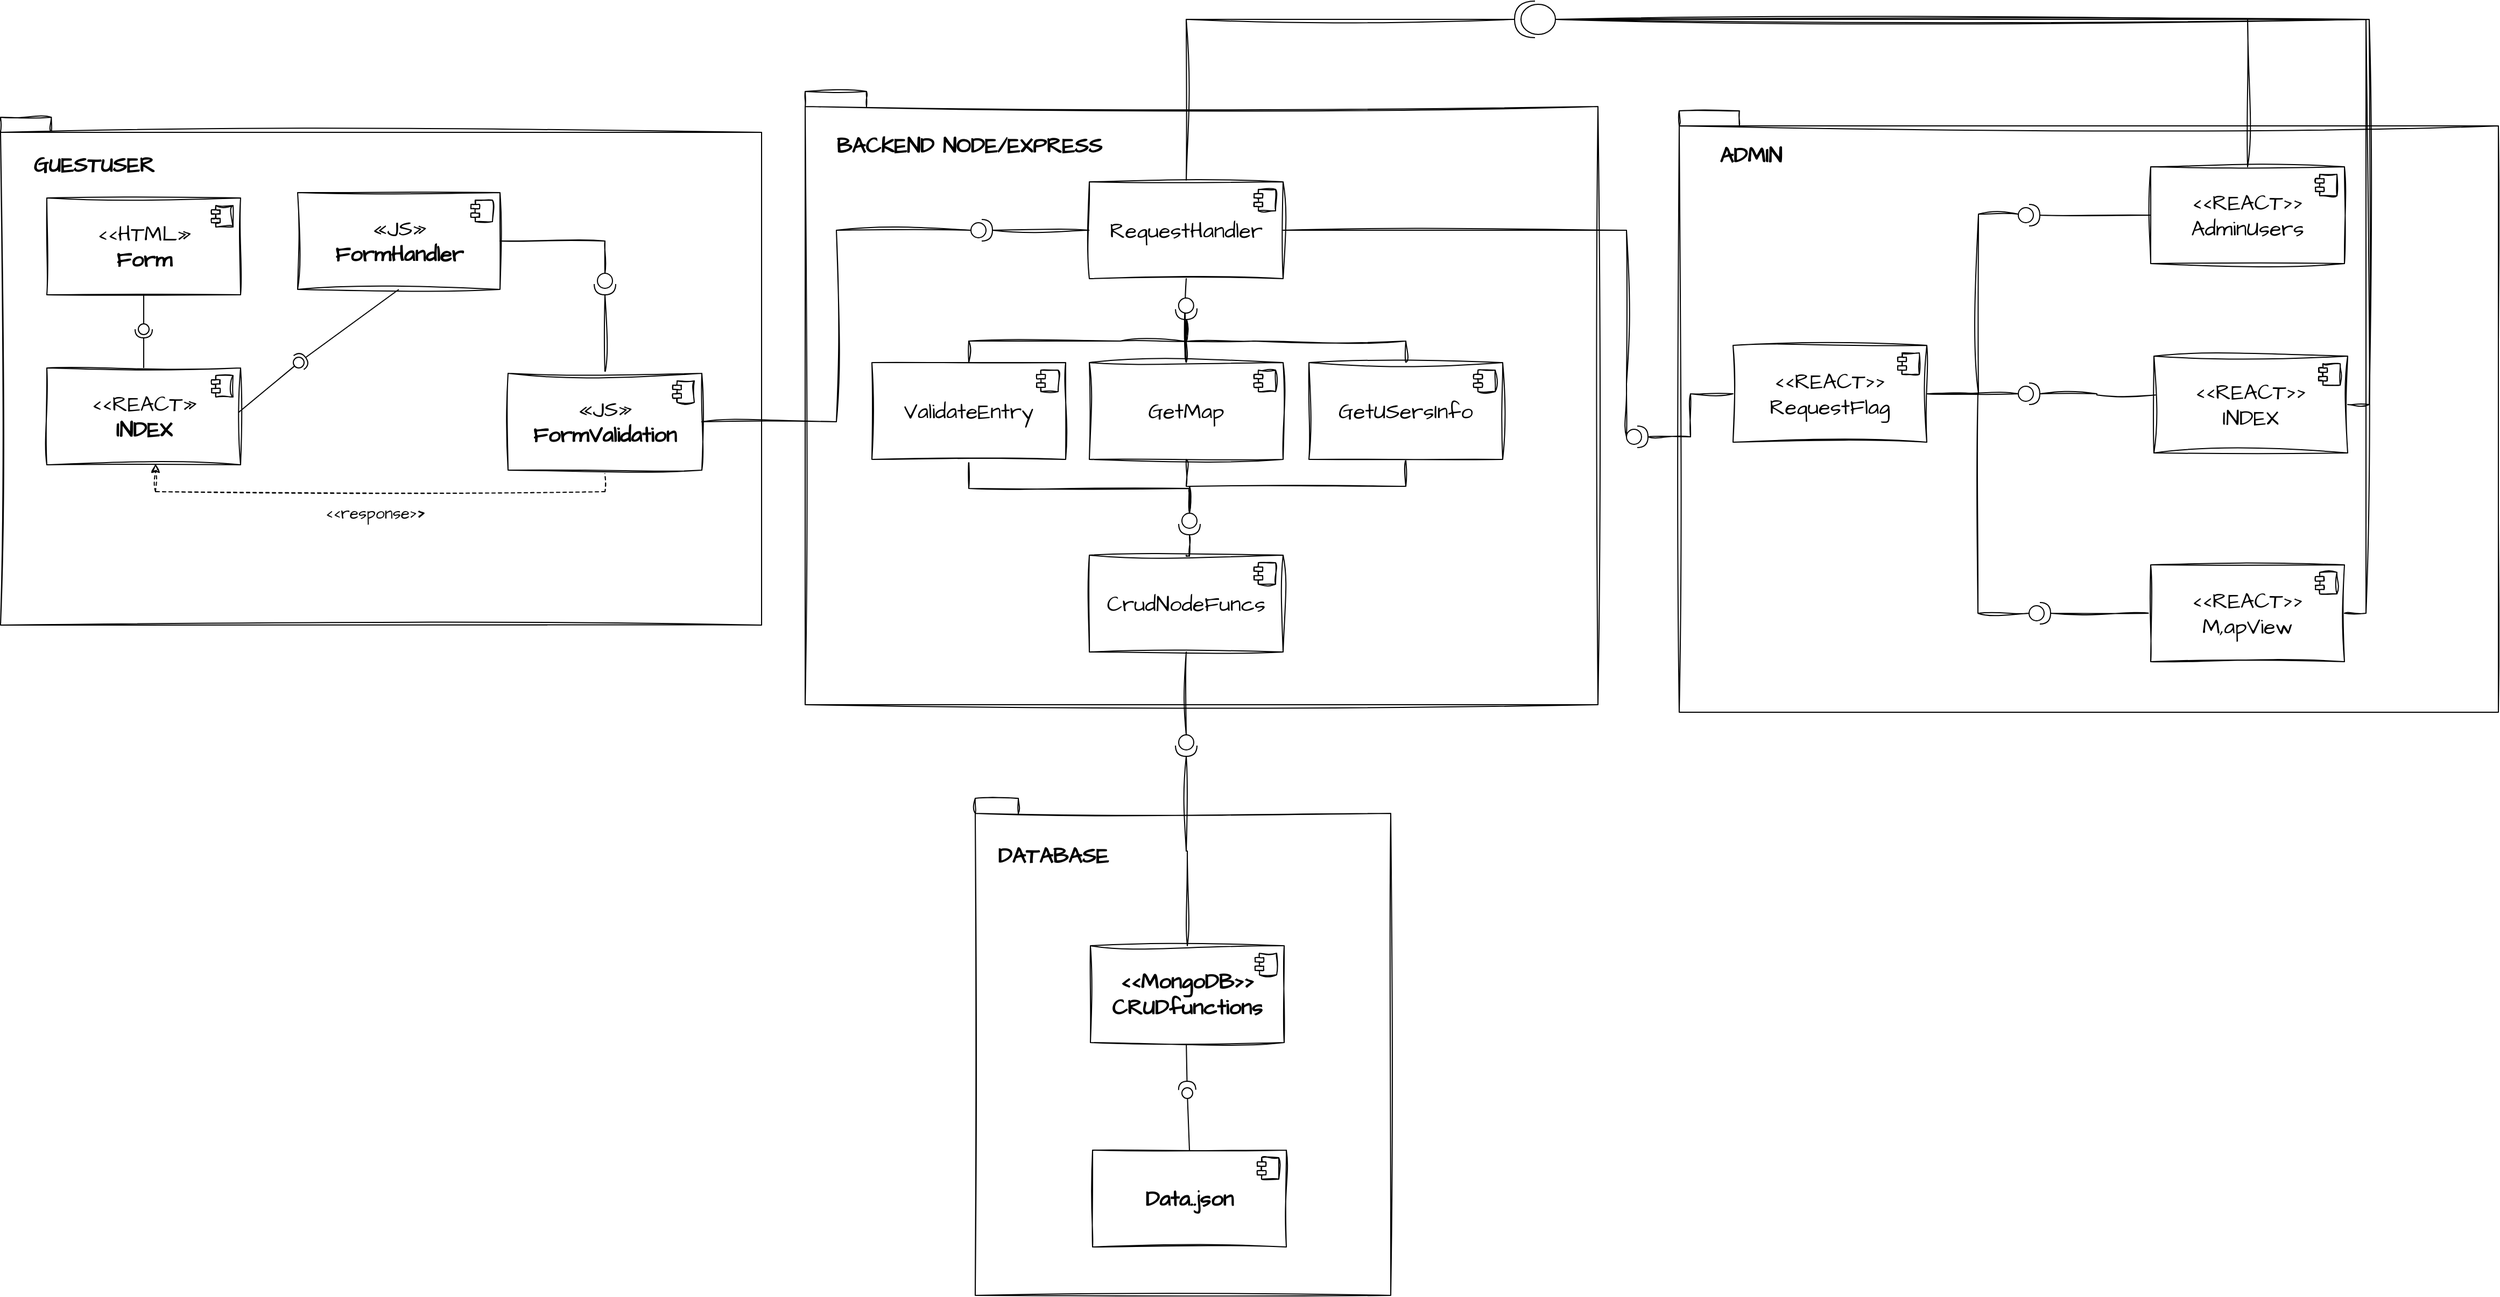 <mxfile version="21.6.8" type="device">
  <diagram name="Página-1" id="hoifU6ViEmK2viiTp7wW">
    <mxGraphModel dx="3825" dy="2353" grid="0" gridSize="10" guides="1" tooltips="1" connect="1" arrows="1" fold="1" page="0" pageScale="1" pageWidth="827" pageHeight="1169" math="0" shadow="0">
      <root>
        <mxCell id="0" />
        <mxCell id="1" parent="0" />
        <mxCell id="fe0Ao0N-xTPagoCX6l-J-7" value="|" style="shape=folder;fontStyle=1;spacingTop=10;tabWidth=40;tabHeight=14;tabPosition=left;sketch=1;hachureGap=4;jiggle=2;curveFitting=1;fontFamily=Architects Daughter;fontSource=https%3A%2F%2Ffonts.googleapis.com%2Fcss%3Ffamily%3DArchitects%2BDaughter;fontSize=20;align=left;fontColor=none;labelPosition=center;verticalLabelPosition=top;verticalAlign=middle;textDirection=ltr;horizontal=1;noLabel=1;" vertex="1" parent="1">
          <mxGeometry x="-178" y="-468" width="736.5" height="570" as="geometry" />
        </mxCell>
        <mxCell id="fe0Ao0N-xTPagoCX6l-J-80" style="edgeStyle=orthogonalEdgeStyle;shape=connector;rounded=0;sketch=1;hachureGap=4;jiggle=2;curveFitting=1;orthogonalLoop=1;jettySize=auto;html=1;entryX=1;entryY=0.5;entryDx=0;entryDy=0;entryPerimeter=0;labelBackgroundColor=default;strokeColor=default;fontFamily=Architects Daughter;fontSource=https%3A%2F%2Ffonts.googleapis.com%2Fcss%3Ffamily%3DArchitects%2BDaughter;fontSize=16;fontColor=default;endArrow=none;endFill=0;" edge="1" parent="1" source="fe0Ao0N-xTPagoCX6l-J-4" target="fe0Ao0N-xTPagoCX6l-J-77">
          <mxGeometry relative="1" as="geometry" />
        </mxCell>
        <mxCell id="fe0Ao0N-xTPagoCX6l-J-132" value="" style="edgeStyle=orthogonalEdgeStyle;shape=connector;rounded=0;sketch=1;hachureGap=4;jiggle=2;curveFitting=1;orthogonalLoop=1;jettySize=auto;html=1;labelBackgroundColor=default;strokeColor=default;fontFamily=Architects Daughter;fontSource=https%3A%2F%2Ffonts.googleapis.com%2Fcss%3Ffamily%3DArchitects%2BDaughter;fontSize=16;fontColor=default;endArrow=none;endFill=0;" edge="1" parent="1" source="fe0Ao0N-xTPagoCX6l-J-4" target="fe0Ao0N-xTPagoCX6l-J-123">
          <mxGeometry relative="1" as="geometry" />
        </mxCell>
        <mxCell id="fe0Ao0N-xTPagoCX6l-J-143" style="edgeStyle=orthogonalEdgeStyle;shape=connector;rounded=0;sketch=1;hachureGap=4;jiggle=2;curveFitting=1;orthogonalLoop=1;jettySize=auto;html=1;entryX=1;entryY=0.5;entryDx=0;entryDy=0;entryPerimeter=0;labelBackgroundColor=default;strokeColor=default;fontFamily=Architects Daughter;fontSource=https%3A%2F%2Ffonts.googleapis.com%2Fcss%3Ffamily%3DArchitects%2BDaughter;fontSize=16;fontColor=default;endArrow=none;endFill=0;exitX=0.5;exitY=0;exitDx=0;exitDy=0;" edge="1" parent="1" source="fe0Ao0N-xTPagoCX6l-J-4" target="fe0Ao0N-xTPagoCX6l-J-140">
          <mxGeometry relative="1" as="geometry" />
        </mxCell>
        <mxCell id="fe0Ao0N-xTPagoCX6l-J-4" value="RequestHandler" style="html=1;dropTarget=0;whiteSpace=wrap;sketch=1;hachureGap=4;jiggle=2;curveFitting=1;fontFamily=Architects Daughter;fontSource=https%3A%2F%2Ffonts.googleapis.com%2Fcss%3Ffamily%3DArchitects%2BDaughter;fontSize=20;" vertex="1" parent="1">
          <mxGeometry x="86" y="-384" width="180" height="90" as="geometry" />
        </mxCell>
        <mxCell id="fe0Ao0N-xTPagoCX6l-J-5" value="" style="shape=module;jettyWidth=8;jettyHeight=4;sketch=1;hachureGap=4;jiggle=2;curveFitting=1;fontFamily=Architects Daughter;fontSource=https%3A%2F%2Ffonts.googleapis.com%2Fcss%3Ffamily%3DArchitects%2BDaughter;fontSize=20;" vertex="1" parent="fe0Ao0N-xTPagoCX6l-J-4">
          <mxGeometry x="1" width="20" height="20" relative="1" as="geometry">
            <mxPoint x="-27" y="7" as="offset" />
          </mxGeometry>
        </mxCell>
        <mxCell id="fe0Ao0N-xTPagoCX6l-J-8" value="BACKEND NODE/EXPRESS" style="text;align=center;fontStyle=1;verticalAlign=middle;spacingLeft=3;spacingRight=3;strokeColor=none;rotatable=0;points=[[0,0.5],[1,0.5]];portConstraint=eastwest;html=1;fontSize=20;fontFamily=Architects Daughter;" vertex="1" parent="1">
          <mxGeometry x="-66" y="-431" width="80" height="26" as="geometry" />
        </mxCell>
        <mxCell id="fe0Ao0N-xTPagoCX6l-J-9" value="" style="shape=folder;fontStyle=1;spacingTop=10;tabWidth=40;tabHeight=14;tabPosition=left;sketch=1;hachureGap=4;jiggle=2;curveFitting=1;fontFamily=Architects Daughter;fontSource=https%3A%2F%2Ffonts.googleapis.com%2Fcss%3Ffamily%3DArchitects%2BDaughter;fontSize=20;align=left;fontColor=default;labelPosition=center;verticalLabelPosition=top;verticalAlign=middle;textDirection=ltr;horizontal=1;movable=1;resizable=1;rotatable=1;deletable=1;editable=1;locked=0;connectable=1;" vertex="1" parent="1">
          <mxGeometry x="-20" y="189" width="386" height="462" as="geometry" />
        </mxCell>
        <mxCell id="fe0Ao0N-xTPagoCX6l-J-10" value="DATABASE" style="text;align=center;fontStyle=1;verticalAlign=middle;spacingLeft=3;spacingRight=3;strokeColor=none;rotatable=0;points=[[0,0.5],[1,0.5]];portConstraint=eastwest;html=1;fontSize=20;fontFamily=Architects Daughter;" vertex="1" parent="1">
          <mxGeometry x="12" y="229" width="80" height="26" as="geometry" />
        </mxCell>
        <mxCell id="fe0Ao0N-xTPagoCX6l-J-11" value="&lt;b&gt;Data..json&lt;br&gt;&lt;/b&gt;" style="html=1;dropTarget=0;whiteSpace=wrap;sketch=1;hachureGap=4;jiggle=2;curveFitting=1;fontFamily=Architects Daughter;fontSource=https%3A%2F%2Ffonts.googleapis.com%2Fcss%3Ffamily%3DArchitects%2BDaughter;fontSize=20;" vertex="1" parent="1">
          <mxGeometry x="89" y="516" width="180" height="90" as="geometry" />
        </mxCell>
        <mxCell id="fe0Ao0N-xTPagoCX6l-J-12" value="" style="shape=module;jettyWidth=8;jettyHeight=4;sketch=1;hachureGap=4;jiggle=2;curveFitting=1;fontFamily=Architects Daughter;fontSource=https%3A%2F%2Ffonts.googleapis.com%2Fcss%3Ffamily%3DArchitects%2BDaughter;fontSize=20;" vertex="1" parent="fe0Ao0N-xTPagoCX6l-J-11">
          <mxGeometry x="1" width="20" height="20" relative="1" as="geometry">
            <mxPoint x="-27" y="7" as="offset" />
          </mxGeometry>
        </mxCell>
        <mxCell id="fe0Ao0N-xTPagoCX6l-J-76" style="edgeStyle=orthogonalEdgeStyle;rounded=0;sketch=1;hachureGap=4;jiggle=2;curveFitting=1;orthogonalLoop=1;jettySize=auto;html=1;entryX=1;entryY=0.5;entryDx=0;entryDy=0;entryPerimeter=0;fontFamily=Architects Daughter;fontSource=https%3A%2F%2Ffonts.googleapis.com%2Fcss%3Ffamily%3DArchitects%2BDaughter;fontSize=16;endArrow=none;endFill=0;" edge="1" parent="1" source="fe0Ao0N-xTPagoCX6l-J-16" target="fe0Ao0N-xTPagoCX6l-J-74">
          <mxGeometry relative="1" as="geometry" />
        </mxCell>
        <mxCell id="fe0Ao0N-xTPagoCX6l-J-16" value="&lt;b&gt;&amp;lt;&amp;lt;MongoDB&amp;gt;&amp;gt;&lt;br&gt;CRUDfunctions&lt;br&gt;&lt;/b&gt;" style="html=1;dropTarget=0;whiteSpace=wrap;sketch=1;hachureGap=4;jiggle=2;curveFitting=1;fontFamily=Architects Daughter;fontSource=https%3A%2F%2Ffonts.googleapis.com%2Fcss%3Ffamily%3DArchitects%2BDaughter;fontSize=20;" vertex="1" parent="1">
          <mxGeometry x="87" y="326" width="180" height="90" as="geometry" />
        </mxCell>
        <mxCell id="fe0Ao0N-xTPagoCX6l-J-17" value="" style="shape=module;jettyWidth=8;jettyHeight=4;sketch=1;hachureGap=4;jiggle=2;curveFitting=1;fontFamily=Architects Daughter;fontSource=https%3A%2F%2Ffonts.googleapis.com%2Fcss%3Ffamily%3DArchitects%2BDaughter;fontSize=20;" vertex="1" parent="fe0Ao0N-xTPagoCX6l-J-16">
          <mxGeometry x="1" width="20" height="20" relative="1" as="geometry">
            <mxPoint x="-27" y="7" as="offset" />
          </mxGeometry>
        </mxCell>
        <mxCell id="fe0Ao0N-xTPagoCX6l-J-19" value="" style="rounded=0;orthogonalLoop=1;jettySize=auto;html=1;endArrow=halfCircle;endFill=0;endSize=6;strokeWidth=1;sketch=0;hachureGap=4;jiggle=2;curveFitting=1;fontFamily=Architects Daughter;fontSource=https%3A%2F%2Ffonts.googleapis.com%2Fcss%3Ffamily%3DArchitects%2BDaughter;fontSize=16;exitX=0.495;exitY=1.025;exitDx=0;exitDy=0;exitPerimeter=0;" edge="1" parent="1" source="fe0Ao0N-xTPagoCX6l-J-16">
          <mxGeometry relative="1" as="geometry">
            <mxPoint x="177" y="421" as="sourcePoint" />
            <mxPoint x="176.9" y="460" as="targetPoint" />
          </mxGeometry>
        </mxCell>
        <mxCell id="fe0Ao0N-xTPagoCX6l-J-20" value="" style="rounded=0;orthogonalLoop=1;jettySize=auto;html=1;endArrow=oval;endFill=0;sketch=0;sourcePerimeterSpacing=0;targetPerimeterSpacing=0;endSize=10;hachureGap=4;jiggle=2;curveFitting=1;fontFamily=Architects Daughter;fontSource=https%3A%2F%2Ffonts.googleapis.com%2Fcss%3Ffamily%3DArchitects%2BDaughter;fontSize=16;exitX=0.5;exitY=0;exitDx=0;exitDy=0;entryX=1.068;entryY=0.588;entryDx=0;entryDy=0;entryPerimeter=0;" edge="1" target="fe0Ao0N-xTPagoCX6l-J-21" parent="1" source="fe0Ao0N-xTPagoCX6l-J-11">
          <mxGeometry relative="1" as="geometry">
            <mxPoint x="154" y="490" as="sourcePoint" />
          </mxGeometry>
        </mxCell>
        <mxCell id="fe0Ao0N-xTPagoCX6l-J-21" value="" style="ellipse;whiteSpace=wrap;html=1;align=center;aspect=fixed;fillColor=none;strokeColor=none;resizable=0;perimeter=centerPerimeter;rotatable=0;allowArrows=0;points=[];outlineConnect=1;sketch=1;hachureGap=4;jiggle=2;curveFitting=1;fontFamily=Architects Daughter;fontSource=https%3A%2F%2Ffonts.googleapis.com%2Fcss%3Ffamily%3DArchitects%2BDaughter;fontSize=20;" vertex="1" parent="1">
          <mxGeometry x="172" y="458" width="10" height="10" as="geometry" />
        </mxCell>
        <mxCell id="fe0Ao0N-xTPagoCX6l-J-27" value="" style="group" vertex="1" connectable="0" parent="1">
          <mxGeometry x="-925.5" y="-444" width="707" height="472" as="geometry" />
        </mxCell>
        <mxCell id="fe0Ao0N-xTPagoCX6l-J-23" value="|" style="shape=folder;fontStyle=1;spacingTop=10;tabWidth=40;tabHeight=14;tabPosition=left;sketch=1;hachureGap=4;jiggle=2;curveFitting=1;fontFamily=Architects Daughter;fontSource=https%3A%2F%2Ffonts.googleapis.com%2Fcss%3Ffamily%3DArchitects%2BDaughter;fontSize=20;align=left;fontColor=none;labelPosition=center;verticalLabelPosition=top;verticalAlign=middle;textDirection=ltr;horizontal=1;noLabel=1;" vertex="1" parent="fe0Ao0N-xTPagoCX6l-J-27">
          <mxGeometry width="707" height="472" as="geometry" />
        </mxCell>
        <mxCell id="fe0Ao0N-xTPagoCX6l-J-25" value="GUESTUSER&lt;br&gt;" style="text;align=center;fontStyle=1;verticalAlign=middle;spacingLeft=3;spacingRight=3;strokeColor=none;rotatable=0;points=[[0,0.5],[1,0.5]];portConstraint=eastwest;html=1;fontSize=20;fontFamily=Architects Daughter;" vertex="1" parent="fe0Ao0N-xTPagoCX6l-J-27">
          <mxGeometry x="46" y="31" width="80" height="26" as="geometry" />
        </mxCell>
        <mxCell id="fe0Ao0N-xTPagoCX6l-J-29" value="&amp;lt;&amp;lt;REACT»&lt;br&gt;&lt;b&gt;INDEX&lt;/b&gt;" style="html=1;dropTarget=0;whiteSpace=wrap;sketch=1;hachureGap=4;jiggle=2;curveFitting=1;fontFamily=Architects Daughter;fontSource=https%3A%2F%2Ffonts.googleapis.com%2Fcss%3Ffamily%3DArchitects%2BDaughter;fontSize=20;" vertex="1" parent="fe0Ao0N-xTPagoCX6l-J-27">
          <mxGeometry x="43" y="233" width="180" height="90" as="geometry" />
        </mxCell>
        <mxCell id="fe0Ao0N-xTPagoCX6l-J-30" value="" style="shape=module;jettyWidth=8;jettyHeight=4;sketch=1;hachureGap=4;jiggle=2;curveFitting=1;fontFamily=Architects Daughter;fontSource=https%3A%2F%2Ffonts.googleapis.com%2Fcss%3Ffamily%3DArchitects%2BDaughter;fontSize=20;" vertex="1" parent="fe0Ao0N-xTPagoCX6l-J-29">
          <mxGeometry x="1" width="20" height="20" relative="1" as="geometry">
            <mxPoint x="-27" y="7" as="offset" />
          </mxGeometry>
        </mxCell>
        <mxCell id="fe0Ao0N-xTPagoCX6l-J-31" value="&amp;lt;&amp;lt;HTML»&lt;br&gt;&lt;b&gt;Form&lt;/b&gt;" style="html=1;dropTarget=0;whiteSpace=wrap;sketch=1;hachureGap=4;jiggle=2;curveFitting=1;fontFamily=Architects Daughter;fontSource=https%3A%2F%2Ffonts.googleapis.com%2Fcss%3Ffamily%3DArchitects%2BDaughter;fontSize=20;" vertex="1" parent="fe0Ao0N-xTPagoCX6l-J-27">
          <mxGeometry x="43" y="75" width="180" height="90" as="geometry" />
        </mxCell>
        <mxCell id="fe0Ao0N-xTPagoCX6l-J-32" value="" style="shape=module;jettyWidth=8;jettyHeight=4;sketch=1;hachureGap=4;jiggle=2;curveFitting=1;fontFamily=Architects Daughter;fontSource=https%3A%2F%2Ffonts.googleapis.com%2Fcss%3Ffamily%3DArchitects%2BDaughter;fontSize=20;" vertex="1" parent="fe0Ao0N-xTPagoCX6l-J-31">
          <mxGeometry x="1" width="20" height="20" relative="1" as="geometry">
            <mxPoint x="-27" y="7" as="offset" />
          </mxGeometry>
        </mxCell>
        <mxCell id="fe0Ao0N-xTPagoCX6l-J-63" value="" style="edgeStyle=orthogonalEdgeStyle;rounded=0;sketch=1;hachureGap=4;jiggle=2;curveFitting=1;orthogonalLoop=1;jettySize=auto;html=1;fontFamily=Architects Daughter;fontSource=https%3A%2F%2Ffonts.googleapis.com%2Fcss%3Ffamily%3DArchitects%2BDaughter;fontSize=16;endArrow=none;endFill=0;entryX=0;entryY=0.5;entryDx=0;entryDy=0;entryPerimeter=0;" edge="1" parent="fe0Ao0N-xTPagoCX6l-J-27" source="fe0Ao0N-xTPagoCX6l-J-33" target="fe0Ao0N-xTPagoCX6l-J-61">
          <mxGeometry relative="1" as="geometry" />
        </mxCell>
        <mxCell id="fe0Ao0N-xTPagoCX6l-J-33" value="«JS»&lt;br&gt;&lt;b&gt;FormHandler&lt;/b&gt;" style="html=1;dropTarget=0;whiteSpace=wrap;sketch=1;hachureGap=4;jiggle=2;curveFitting=1;fontFamily=Architects Daughter;fontSource=https%3A%2F%2Ffonts.googleapis.com%2Fcss%3Ffamily%3DArchitects%2BDaughter;fontSize=20;" vertex="1" parent="fe0Ao0N-xTPagoCX6l-J-27">
          <mxGeometry x="276" y="70" width="188" height="90" as="geometry" />
        </mxCell>
        <mxCell id="fe0Ao0N-xTPagoCX6l-J-34" value="" style="shape=module;jettyWidth=8;jettyHeight=4;sketch=1;hachureGap=4;jiggle=2;curveFitting=1;fontFamily=Architects Daughter;fontSource=https%3A%2F%2Ffonts.googleapis.com%2Fcss%3Ffamily%3DArchitects%2BDaughter;fontSize=20;" vertex="1" parent="fe0Ao0N-xTPagoCX6l-J-33">
          <mxGeometry x="1" width="20" height="20" relative="1" as="geometry">
            <mxPoint x="-27" y="7" as="offset" />
          </mxGeometry>
        </mxCell>
        <mxCell id="fe0Ao0N-xTPagoCX6l-J-39" value="" style="rounded=0;orthogonalLoop=1;jettySize=auto;html=1;endArrow=oval;endFill=0;sketch=0;sourcePerimeterSpacing=0;targetPerimeterSpacing=0;endSize=10;hachureGap=4;jiggle=2;curveFitting=1;fontFamily=Architects Daughter;fontSource=https%3A%2F%2Ffonts.googleapis.com%2Fcss%3Ffamily%3DArchitects%2BDaughter;fontSize=16;exitX=0.5;exitY=1;exitDx=0;exitDy=0;" edge="1" parent="fe0Ao0N-xTPagoCX6l-J-27" source="fe0Ao0N-xTPagoCX6l-J-31">
          <mxGeometry relative="1" as="geometry">
            <mxPoint x="277" y="252" as="sourcePoint" />
            <mxPoint x="133" y="197" as="targetPoint" />
            <Array as="points" />
          </mxGeometry>
        </mxCell>
        <mxCell id="fe0Ao0N-xTPagoCX6l-J-38" value="" style="rounded=0;orthogonalLoop=1;jettySize=auto;html=1;endArrow=halfCircle;endFill=0;endSize=6;strokeWidth=1;sketch=0;hachureGap=4;jiggle=2;curveFitting=1;fontFamily=Architects Daughter;fontSource=https%3A%2F%2Ffonts.googleapis.com%2Fcss%3Ffamily%3DArchitects%2BDaughter;fontSize=16;" edge="1" parent="fe0Ao0N-xTPagoCX6l-J-27" source="fe0Ao0N-xTPagoCX6l-J-29">
          <mxGeometry relative="1" as="geometry">
            <mxPoint x="135" y="232" as="sourcePoint" />
            <mxPoint x="133" y="197" as="targetPoint" />
            <Array as="points" />
          </mxGeometry>
        </mxCell>
        <mxCell id="fe0Ao0N-xTPagoCX6l-J-47" value="&lt;span style=&quot;font-weight: normal;&quot;&gt;&amp;lt;&amp;lt;response&amp;gt;&lt;/span&gt;&amp;gt;" style="text;align=center;fontStyle=1;verticalAlign=middle;spacingLeft=3;spacingRight=3;strokeColor=none;rotatable=0;points=[[0,0.5],[1,0.5]];portConstraint=eastwest;html=1;fontSize=15;fontFamily=Architects Daughter;" vertex="1" parent="fe0Ao0N-xTPagoCX6l-J-27">
          <mxGeometry x="307.5" y="355" width="80" height="26" as="geometry" />
        </mxCell>
        <mxCell id="fe0Ao0N-xTPagoCX6l-J-48" value="" style="rounded=0;orthogonalLoop=1;jettySize=auto;html=1;endArrow=halfCircle;endFill=0;endSize=6;strokeWidth=1;sketch=0;hachureGap=4;jiggle=2;curveFitting=1;fontFamily=Architects Daughter;fontSource=https%3A%2F%2Ffonts.googleapis.com%2Fcss%3Ffamily%3DArchitects%2BDaughter;fontSize=16;exitX=0.5;exitY=1;exitDx=0;exitDy=0;" edge="1" target="fe0Ao0N-xTPagoCX6l-J-50" parent="fe0Ao0N-xTPagoCX6l-J-27" source="fe0Ao0N-xTPagoCX6l-J-33">
          <mxGeometry relative="1" as="geometry">
            <mxPoint x="300" y="280" as="sourcePoint" />
            <Array as="points" />
          </mxGeometry>
        </mxCell>
        <mxCell id="fe0Ao0N-xTPagoCX6l-J-49" value="" style="rounded=0;orthogonalLoop=1;jettySize=auto;html=1;endArrow=oval;endFill=0;sketch=0;sourcePerimeterSpacing=0;targetPerimeterSpacing=0;endSize=10;hachureGap=4;jiggle=2;curveFitting=1;fontFamily=Architects Daughter;fontSource=https%3A%2F%2Ffonts.googleapis.com%2Fcss%3Ffamily%3DArchitects%2BDaughter;fontSize=16;exitX=0.989;exitY=0.46;exitDx=0;exitDy=0;exitPerimeter=0;" edge="1" target="fe0Ao0N-xTPagoCX6l-J-50" parent="fe0Ao0N-xTPagoCX6l-J-27" source="fe0Ao0N-xTPagoCX6l-J-29">
          <mxGeometry relative="1" as="geometry">
            <mxPoint x="260" y="280" as="sourcePoint" />
          </mxGeometry>
        </mxCell>
        <mxCell id="fe0Ao0N-xTPagoCX6l-J-50" value="" style="ellipse;whiteSpace=wrap;html=1;align=center;aspect=fixed;fillColor=none;strokeColor=none;resizable=0;perimeter=centerPerimeter;rotatable=0;allowArrows=0;points=[];outlineConnect=1;sketch=1;hachureGap=4;jiggle=2;curveFitting=1;fontFamily=Architects Daughter;fontSource=https%3A%2F%2Ffonts.googleapis.com%2Fcss%3Ffamily%3DArchitects%2BDaughter;fontSize=20;" vertex="1" parent="fe0Ao0N-xTPagoCX6l-J-27">
          <mxGeometry x="272" y="223" width="10" height="10" as="geometry" />
        </mxCell>
        <mxCell id="fe0Ao0N-xTPagoCX6l-J-62" value="" style="edgeStyle=orthogonalEdgeStyle;rounded=0;sketch=1;hachureGap=4;jiggle=2;curveFitting=1;orthogonalLoop=1;jettySize=auto;html=1;fontFamily=Architects Daughter;fontSource=https%3A%2F%2Ffonts.googleapis.com%2Fcss%3Ffamily%3DArchitects%2BDaughter;fontSize=16;endArrow=none;endFill=0;" edge="1" parent="fe0Ao0N-xTPagoCX6l-J-27" source="fe0Ao0N-xTPagoCX6l-J-52" target="fe0Ao0N-xTPagoCX6l-J-61">
          <mxGeometry relative="1" as="geometry" />
        </mxCell>
        <mxCell id="fe0Ao0N-xTPagoCX6l-J-64" style="edgeStyle=orthogonalEdgeStyle;rounded=0;sketch=1;hachureGap=4;jiggle=2;curveFitting=1;orthogonalLoop=1;jettySize=auto;html=1;exitX=0.5;exitY=1;exitDx=0;exitDy=0;entryX=0.561;entryY=0.989;entryDx=0;entryDy=0;entryPerimeter=0;fontFamily=Architects Daughter;fontSource=https%3A%2F%2Ffonts.googleapis.com%2Fcss%3Ffamily%3DArchitects%2BDaughter;fontSize=16;dashed=1;" edge="1" parent="fe0Ao0N-xTPagoCX6l-J-27" source="fe0Ao0N-xTPagoCX6l-J-52" target="fe0Ao0N-xTPagoCX6l-J-29">
          <mxGeometry relative="1" as="geometry" />
        </mxCell>
        <mxCell id="fe0Ao0N-xTPagoCX6l-J-52" value="«JS»&lt;br&gt;&lt;b&gt;FormValidation&lt;/b&gt;" style="html=1;dropTarget=0;whiteSpace=wrap;sketch=1;hachureGap=4;jiggle=2;curveFitting=1;fontFamily=Architects Daughter;fontSource=https%3A%2F%2Ffonts.googleapis.com%2Fcss%3Ffamily%3DArchitects%2BDaughter;fontSize=20;" vertex="1" parent="fe0Ao0N-xTPagoCX6l-J-27">
          <mxGeometry x="471.5" y="238" width="180" height="90" as="geometry" />
        </mxCell>
        <mxCell id="fe0Ao0N-xTPagoCX6l-J-53" value="" style="shape=module;jettyWidth=8;jettyHeight=4;sketch=1;hachureGap=4;jiggle=2;curveFitting=1;fontFamily=Architects Daughter;fontSource=https%3A%2F%2Ffonts.googleapis.com%2Fcss%3Ffamily%3DArchitects%2BDaughter;fontSize=20;" vertex="1" parent="fe0Ao0N-xTPagoCX6l-J-52">
          <mxGeometry x="1" width="20" height="20" relative="1" as="geometry">
            <mxPoint x="-27" y="7" as="offset" />
          </mxGeometry>
        </mxCell>
        <mxCell id="fe0Ao0N-xTPagoCX6l-J-61" value="" style="shape=providedRequiredInterface;html=1;verticalLabelPosition=bottom;sketch=0;hachureGap=4;jiggle=2;curveFitting=1;fontFamily=Architects Daughter;fontSource=https%3A%2F%2Ffonts.googleapis.com%2Fcss%3Ffamily%3DArchitects%2BDaughter;fontSize=20;rotation=90;" vertex="1" parent="fe0Ao0N-xTPagoCX6l-J-27">
          <mxGeometry x="551.5" y="145" width="20" height="20" as="geometry" />
        </mxCell>
        <mxCell id="fe0Ao0N-xTPagoCX6l-J-28" value="" style="group" vertex="1" connectable="0" parent="1">
          <mxGeometry x="634" y="-450" width="761" height="559" as="geometry" />
        </mxCell>
        <mxCell id="fe0Ao0N-xTPagoCX6l-J-24" value="|" style="shape=folder;fontStyle=1;spacingTop=10;tabWidth=40;tabHeight=14;tabPosition=left;sketch=1;hachureGap=4;jiggle=2;curveFitting=1;fontFamily=Architects Daughter;fontSource=https%3A%2F%2Ffonts.googleapis.com%2Fcss%3Ffamily%3DArchitects%2BDaughter;fontSize=20;align=left;fontColor=none;labelPosition=center;verticalLabelPosition=top;verticalAlign=middle;textDirection=ltr;horizontal=1;noLabel=1;" vertex="1" parent="fe0Ao0N-xTPagoCX6l-J-28">
          <mxGeometry width="761" height="559" as="geometry" />
        </mxCell>
        <mxCell id="fe0Ao0N-xTPagoCX6l-J-26" value="ADMIN" style="text;align=center;fontStyle=1;verticalAlign=middle;spacingLeft=3;spacingRight=3;strokeColor=none;rotatable=0;points=[[0,0.5],[1,0.5]];portConstraint=eastwest;html=1;fontSize=20;fontFamily=Architects Daughter;" vertex="1" parent="fe0Ao0N-xTPagoCX6l-J-28">
          <mxGeometry x="15.195" y="28" width="101.298" height="26" as="geometry" />
        </mxCell>
        <mxCell id="fe0Ao0N-xTPagoCX6l-J-116" style="edgeStyle=orthogonalEdgeStyle;shape=connector;rounded=0;sketch=1;hachureGap=4;jiggle=2;curveFitting=1;orthogonalLoop=1;jettySize=auto;html=1;entryX=0;entryY=0.5;entryDx=0;entryDy=0;entryPerimeter=0;labelBackgroundColor=default;strokeColor=default;fontFamily=Architects Daughter;fontSource=https%3A%2F%2Ffonts.googleapis.com%2Fcss%3Ffamily%3DArchitects%2BDaughter;fontSize=16;fontColor=default;endArrow=none;endFill=0;" edge="1" parent="fe0Ao0N-xTPagoCX6l-J-28" source="fe0Ao0N-xTPagoCX6l-J-81" target="fe0Ao0N-xTPagoCX6l-J-111">
          <mxGeometry relative="1" as="geometry" />
        </mxCell>
        <mxCell id="fe0Ao0N-xTPagoCX6l-J-81" value="&amp;lt;&amp;lt;REACT&amp;gt;&amp;gt;&lt;br&gt;RequestFlag" style="html=1;dropTarget=0;whiteSpace=wrap;sketch=1;hachureGap=4;jiggle=2;curveFitting=1;fontFamily=Architects Daughter;fontSource=https%3A%2F%2Ffonts.googleapis.com%2Fcss%3Ffamily%3DArchitects%2BDaughter;fontSize=20;" vertex="1" parent="fe0Ao0N-xTPagoCX6l-J-28">
          <mxGeometry x="50" y="218" width="180" height="90" as="geometry" />
        </mxCell>
        <mxCell id="fe0Ao0N-xTPagoCX6l-J-82" value="" style="shape=module;jettyWidth=8;jettyHeight=4;sketch=1;hachureGap=4;jiggle=2;curveFitting=1;fontFamily=Architects Daughter;fontSource=https%3A%2F%2Ffonts.googleapis.com%2Fcss%3Ffamily%3DArchitects%2BDaughter;fontSize=20;" vertex="1" parent="fe0Ao0N-xTPagoCX6l-J-81">
          <mxGeometry x="1" width="20" height="20" relative="1" as="geometry">
            <mxPoint x="-27" y="7" as="offset" />
          </mxGeometry>
        </mxCell>
        <mxCell id="fe0Ao0N-xTPagoCX6l-J-117" style="edgeStyle=orthogonalEdgeStyle;shape=connector;rounded=0;sketch=1;hachureGap=4;jiggle=2;curveFitting=1;orthogonalLoop=1;jettySize=auto;html=1;entryX=1;entryY=0.5;entryDx=0;entryDy=0;entryPerimeter=0;labelBackgroundColor=default;strokeColor=default;fontFamily=Architects Daughter;fontSource=https%3A%2F%2Ffonts.googleapis.com%2Fcss%3Ffamily%3DArchitects%2BDaughter;fontSize=16;fontColor=default;endArrow=none;endFill=0;" edge="1" parent="fe0Ao0N-xTPagoCX6l-J-28" source="fe0Ao0N-xTPagoCX6l-J-83" target="fe0Ao0N-xTPagoCX6l-J-111">
          <mxGeometry relative="1" as="geometry" />
        </mxCell>
        <mxCell id="fe0Ao0N-xTPagoCX6l-J-83" value="&amp;lt;&amp;lt;REACT&amp;gt;&amp;gt;&lt;br&gt;M,apView" style="html=1;dropTarget=0;whiteSpace=wrap;sketch=1;hachureGap=4;jiggle=2;curveFitting=1;fontFamily=Architects Daughter;fontSource=https%3A%2F%2Ffonts.googleapis.com%2Fcss%3Ffamily%3DArchitects%2BDaughter;fontSize=20;" vertex="1" parent="fe0Ao0N-xTPagoCX6l-J-28">
          <mxGeometry x="438" y="422" width="180" height="90" as="geometry" />
        </mxCell>
        <mxCell id="fe0Ao0N-xTPagoCX6l-J-84" value="" style="shape=module;jettyWidth=8;jettyHeight=4;sketch=1;hachureGap=4;jiggle=2;curveFitting=1;fontFamily=Architects Daughter;fontSource=https%3A%2F%2Ffonts.googleapis.com%2Fcss%3Ffamily%3DArchitects%2BDaughter;fontSize=20;" vertex="1" parent="fe0Ao0N-xTPagoCX6l-J-83">
          <mxGeometry x="1" width="20" height="20" relative="1" as="geometry">
            <mxPoint x="-27" y="7" as="offset" />
          </mxGeometry>
        </mxCell>
        <mxCell id="fe0Ao0N-xTPagoCX6l-J-92" value="&amp;lt;&amp;lt;REACT&amp;gt;&amp;gt;&lt;br&gt;AdminUsers" style="html=1;dropTarget=0;whiteSpace=wrap;sketch=1;hachureGap=4;jiggle=2;curveFitting=1;fontFamily=Architects Daughter;fontSource=https%3A%2F%2Ffonts.googleapis.com%2Fcss%3Ffamily%3DArchitects%2BDaughter;fontSize=20;" vertex="1" parent="fe0Ao0N-xTPagoCX6l-J-28">
          <mxGeometry x="438" y="52" width="180" height="90" as="geometry" />
        </mxCell>
        <mxCell id="fe0Ao0N-xTPagoCX6l-J-93" value="" style="shape=module;jettyWidth=8;jettyHeight=4;sketch=1;hachureGap=4;jiggle=2;curveFitting=1;fontFamily=Architects Daughter;fontSource=https%3A%2F%2Ffonts.googleapis.com%2Fcss%3Ffamily%3DArchitects%2BDaughter;fontSize=20;" vertex="1" parent="fe0Ao0N-xTPagoCX6l-J-92">
          <mxGeometry x="1" width="20" height="20" relative="1" as="geometry">
            <mxPoint x="-27" y="7" as="offset" />
          </mxGeometry>
        </mxCell>
        <mxCell id="fe0Ao0N-xTPagoCX6l-J-94" value="&amp;lt;&amp;lt;REACT&amp;gt;&amp;gt;&lt;br&gt;INDEX" style="html=1;dropTarget=0;whiteSpace=wrap;sketch=1;hachureGap=4;jiggle=2;curveFitting=1;fontFamily=Architects Daughter;fontSource=https%3A%2F%2Ffonts.googleapis.com%2Fcss%3Ffamily%3DArchitects%2BDaughter;fontSize=20;" vertex="1" parent="fe0Ao0N-xTPagoCX6l-J-28">
          <mxGeometry x="441" y="228" width="180" height="90" as="geometry" />
        </mxCell>
        <mxCell id="fe0Ao0N-xTPagoCX6l-J-95" value="" style="shape=module;jettyWidth=8;jettyHeight=4;sketch=1;hachureGap=4;jiggle=2;curveFitting=1;fontFamily=Architects Daughter;fontSource=https%3A%2F%2Ffonts.googleapis.com%2Fcss%3Ffamily%3DArchitects%2BDaughter;fontSize=20;" vertex="1" parent="fe0Ao0N-xTPagoCX6l-J-94">
          <mxGeometry x="1" width="20" height="20" relative="1" as="geometry">
            <mxPoint x="-27" y="7" as="offset" />
          </mxGeometry>
        </mxCell>
        <mxCell id="fe0Ao0N-xTPagoCX6l-J-114" style="edgeStyle=orthogonalEdgeStyle;shape=connector;rounded=0;sketch=1;hachureGap=4;jiggle=2;curveFitting=1;orthogonalLoop=1;jettySize=auto;html=1;exitX=0;exitY=0.5;exitDx=0;exitDy=0;exitPerimeter=0;entryX=1;entryY=0.5;entryDx=0;entryDy=0;labelBackgroundColor=default;strokeColor=default;fontFamily=Architects Daughter;fontSource=https%3A%2F%2Ffonts.googleapis.com%2Fcss%3Ffamily%3DArchitects%2BDaughter;fontSize=16;fontColor=default;endArrow=none;endFill=0;" edge="1" parent="fe0Ao0N-xTPagoCX6l-J-28" source="fe0Ao0N-xTPagoCX6l-J-109" target="fe0Ao0N-xTPagoCX6l-J-81">
          <mxGeometry relative="1" as="geometry">
            <Array as="points">
              <mxPoint x="278" y="96" />
              <mxPoint x="278" y="263" />
            </Array>
          </mxGeometry>
        </mxCell>
        <mxCell id="fe0Ao0N-xTPagoCX6l-J-115" style="edgeStyle=orthogonalEdgeStyle;shape=connector;rounded=0;sketch=1;hachureGap=4;jiggle=2;curveFitting=1;orthogonalLoop=1;jettySize=auto;html=1;entryX=0;entryY=0.5;entryDx=0;entryDy=0;labelBackgroundColor=default;strokeColor=default;fontFamily=Architects Daughter;fontSource=https%3A%2F%2Ffonts.googleapis.com%2Fcss%3Ffamily%3DArchitects%2BDaughter;fontSize=16;fontColor=default;endArrow=none;endFill=0;" edge="1" parent="fe0Ao0N-xTPagoCX6l-J-28" source="fe0Ao0N-xTPagoCX6l-J-109" target="fe0Ao0N-xTPagoCX6l-J-92">
          <mxGeometry relative="1" as="geometry" />
        </mxCell>
        <mxCell id="fe0Ao0N-xTPagoCX6l-J-109" value="" style="shape=providedRequiredInterface;html=1;verticalLabelPosition=bottom;sketch=0;hachureGap=4;jiggle=2;curveFitting=1;fontFamily=Architects Daughter;fontSource=https%3A%2F%2Ffonts.googleapis.com%2Fcss%3Ffamily%3DArchitects%2BDaughter;fontSize=16;fontColor=default;" vertex="1" parent="fe0Ao0N-xTPagoCX6l-J-28">
          <mxGeometry x="315" y="87" width="20" height="20" as="geometry" />
        </mxCell>
        <mxCell id="fe0Ao0N-xTPagoCX6l-J-112" style="edgeStyle=orthogonalEdgeStyle;shape=connector;rounded=0;sketch=1;hachureGap=4;jiggle=2;curveFitting=1;orthogonalLoop=1;jettySize=auto;html=1;entryX=0.008;entryY=0.401;entryDx=0;entryDy=0;entryPerimeter=0;labelBackgroundColor=default;strokeColor=default;fontFamily=Architects Daughter;fontSource=https%3A%2F%2Ffonts.googleapis.com%2Fcss%3Ffamily%3DArchitects%2BDaughter;fontSize=16;fontColor=default;endArrow=none;endFill=0;" edge="1" parent="fe0Ao0N-xTPagoCX6l-J-28" source="fe0Ao0N-xTPagoCX6l-J-110" target="fe0Ao0N-xTPagoCX6l-J-94">
          <mxGeometry relative="1" as="geometry" />
        </mxCell>
        <mxCell id="fe0Ao0N-xTPagoCX6l-J-113" style="edgeStyle=orthogonalEdgeStyle;shape=connector;rounded=0;sketch=1;hachureGap=4;jiggle=2;curveFitting=1;orthogonalLoop=1;jettySize=auto;html=1;exitX=0;exitY=0.5;exitDx=0;exitDy=0;exitPerimeter=0;entryX=1;entryY=0.5;entryDx=0;entryDy=0;labelBackgroundColor=default;strokeColor=default;fontFamily=Architects Daughter;fontSource=https%3A%2F%2Ffonts.googleapis.com%2Fcss%3Ffamily%3DArchitects%2BDaughter;fontSize=16;fontColor=default;endArrow=none;endFill=0;" edge="1" parent="fe0Ao0N-xTPagoCX6l-J-28" source="fe0Ao0N-xTPagoCX6l-J-110" target="fe0Ao0N-xTPagoCX6l-J-81">
          <mxGeometry relative="1" as="geometry" />
        </mxCell>
        <mxCell id="fe0Ao0N-xTPagoCX6l-J-110" value="" style="shape=providedRequiredInterface;html=1;verticalLabelPosition=bottom;sketch=0;hachureGap=4;jiggle=2;curveFitting=1;fontFamily=Architects Daughter;fontSource=https%3A%2F%2Ffonts.googleapis.com%2Fcss%3Ffamily%3DArchitects%2BDaughter;fontSize=16;fontColor=default;" vertex="1" parent="fe0Ao0N-xTPagoCX6l-J-28">
          <mxGeometry x="315" y="253" width="20" height="20" as="geometry" />
        </mxCell>
        <mxCell id="fe0Ao0N-xTPagoCX6l-J-111" value="" style="shape=providedRequiredInterface;html=1;verticalLabelPosition=bottom;sketch=0;hachureGap=4;jiggle=2;curveFitting=1;fontFamily=Architects Daughter;fontSource=https%3A%2F%2Ffonts.googleapis.com%2Fcss%3Ffamily%3DArchitects%2BDaughter;fontSize=16;fontColor=default;" vertex="1" parent="fe0Ao0N-xTPagoCX6l-J-28">
          <mxGeometry x="325" y="457" width="20" height="20" as="geometry" />
        </mxCell>
        <mxCell id="fe0Ao0N-xTPagoCX6l-J-40" value="" style="ellipse;whiteSpace=wrap;html=1;align=center;aspect=fixed;fillColor=none;strokeColor=none;resizable=0;perimeter=centerPerimeter;rotatable=0;allowArrows=0;points=[];outlineConnect=1;sketch=1;hachureGap=4;jiggle=2;curveFitting=1;fontFamily=Architects Daughter;fontSource=https%3A%2F%2Ffonts.googleapis.com%2Fcss%3Ffamily%3DArchitects%2BDaughter;fontSize=20;" vertex="1" parent="1">
          <mxGeometry x="-656" y="-256" width="10" height="10" as="geometry" />
        </mxCell>
        <mxCell id="fe0Ao0N-xTPagoCX6l-J-43" value="" style="ellipse;whiteSpace=wrap;html=1;align=center;aspect=fixed;fillColor=none;strokeColor=none;resizable=0;perimeter=centerPerimeter;rotatable=0;allowArrows=0;points=[];outlineConnect=1;sketch=1;hachureGap=4;jiggle=2;curveFitting=1;fontFamily=Architects Daughter;fontSource=https%3A%2F%2Ffonts.googleapis.com%2Fcss%3Ffamily%3DArchitects%2BDaughter;fontSize=20;" vertex="1" parent="1">
          <mxGeometry x="-577" y="-209" width="10" height="10" as="geometry" />
        </mxCell>
        <mxCell id="fe0Ao0N-xTPagoCX6l-J-66" value="CrudNodeFuncs" style="html=1;dropTarget=0;whiteSpace=wrap;sketch=1;hachureGap=4;jiggle=2;curveFitting=1;fontFamily=Architects Daughter;fontSource=https%3A%2F%2Ffonts.googleapis.com%2Fcss%3Ffamily%3DArchitects%2BDaughter;fontSize=20;" vertex="1" parent="1">
          <mxGeometry x="86" y="-37" width="180" height="90" as="geometry" />
        </mxCell>
        <mxCell id="fe0Ao0N-xTPagoCX6l-J-67" value="" style="shape=module;jettyWidth=8;jettyHeight=4;sketch=1;hachureGap=4;jiggle=2;curveFitting=1;fontFamily=Architects Daughter;fontSource=https%3A%2F%2Ffonts.googleapis.com%2Fcss%3Ffamily%3DArchitects%2BDaughter;fontSize=20;" vertex="1" parent="fe0Ao0N-xTPagoCX6l-J-66">
          <mxGeometry x="1" width="20" height="20" relative="1" as="geometry">
            <mxPoint x="-27" y="7" as="offset" />
          </mxGeometry>
        </mxCell>
        <mxCell id="fe0Ao0N-xTPagoCX6l-J-75" value="" style="edgeStyle=orthogonalEdgeStyle;rounded=0;sketch=1;hachureGap=4;jiggle=2;curveFitting=1;orthogonalLoop=1;jettySize=auto;html=1;fontFamily=Architects Daughter;fontSource=https%3A%2F%2Ffonts.googleapis.com%2Fcss%3Ffamily%3DArchitects%2BDaughter;fontSize=16;endArrow=none;endFill=0;" edge="1" parent="1" source="fe0Ao0N-xTPagoCX6l-J-74" target="fe0Ao0N-xTPagoCX6l-J-66">
          <mxGeometry relative="1" as="geometry" />
        </mxCell>
        <mxCell id="fe0Ao0N-xTPagoCX6l-J-74" value="" style="shape=providedRequiredInterface;html=1;verticalLabelPosition=bottom;sketch=0;hachureGap=4;jiggle=2;curveFitting=1;fontFamily=Architects Daughter;fontSource=https%3A%2F%2Ffonts.googleapis.com%2Fcss%3Ffamily%3DArchitects%2BDaughter;fontSize=20;rotation=90;" vertex="1" parent="1">
          <mxGeometry x="166" y="130" width="20" height="20" as="geometry" />
        </mxCell>
        <mxCell id="fe0Ao0N-xTPagoCX6l-J-77" value="" style="shape=providedRequiredInterface;html=1;verticalLabelPosition=bottom;sketch=0;hachureGap=4;jiggle=2;curveFitting=1;fontFamily=Architects Daughter;fontSource=https%3A%2F%2Ffonts.googleapis.com%2Fcss%3Ffamily%3DArchitects%2BDaughter;fontSize=16;fontColor=default;" vertex="1" parent="1">
          <mxGeometry x="-24" y="-349" width="20" height="20" as="geometry" />
        </mxCell>
        <mxCell id="fe0Ao0N-xTPagoCX6l-J-79" style="edgeStyle=orthogonalEdgeStyle;shape=connector;rounded=0;sketch=1;hachureGap=4;jiggle=2;curveFitting=1;orthogonalLoop=1;jettySize=auto;html=1;entryX=0;entryY=0.5;entryDx=0;entryDy=0;entryPerimeter=0;labelBackgroundColor=default;strokeColor=default;fontFamily=Architects Daughter;fontSource=https%3A%2F%2Ffonts.googleapis.com%2Fcss%3Ffamily%3DArchitects%2BDaughter;fontSize=16;fontColor=default;endArrow=none;endFill=0;" edge="1" parent="1" source="fe0Ao0N-xTPagoCX6l-J-52" target="fe0Ao0N-xTPagoCX6l-J-77">
          <mxGeometry relative="1" as="geometry" />
        </mxCell>
        <mxCell id="fe0Ao0N-xTPagoCX6l-J-104" style="edgeStyle=orthogonalEdgeStyle;shape=connector;rounded=0;sketch=1;hachureGap=4;jiggle=2;curveFitting=1;orthogonalLoop=1;jettySize=auto;html=1;entryX=0;entryY=0.5;entryDx=0;entryDy=0;labelBackgroundColor=default;strokeColor=default;fontFamily=Architects Daughter;fontSource=https%3A%2F%2Ffonts.googleapis.com%2Fcss%3Ffamily%3DArchitects%2BDaughter;fontSize=16;fontColor=default;endArrow=none;endFill=0;" edge="1" parent="1" source="fe0Ao0N-xTPagoCX6l-J-103" target="fe0Ao0N-xTPagoCX6l-J-81">
          <mxGeometry relative="1" as="geometry" />
        </mxCell>
        <mxCell id="fe0Ao0N-xTPagoCX6l-J-105" style="edgeStyle=orthogonalEdgeStyle;shape=connector;rounded=0;sketch=1;hachureGap=4;jiggle=2;curveFitting=1;orthogonalLoop=1;jettySize=auto;html=1;exitX=0;exitY=0.5;exitDx=0;exitDy=0;exitPerimeter=0;entryX=1;entryY=0.5;entryDx=0;entryDy=0;labelBackgroundColor=default;strokeColor=default;fontFamily=Architects Daughter;fontSource=https%3A%2F%2Ffonts.googleapis.com%2Fcss%3Ffamily%3DArchitects%2BDaughter;fontSize=16;fontColor=default;endArrow=none;endFill=0;" edge="1" parent="1" source="fe0Ao0N-xTPagoCX6l-J-103" target="fe0Ao0N-xTPagoCX6l-J-4">
          <mxGeometry relative="1" as="geometry">
            <Array as="points">
              <mxPoint x="585" y="-196" />
              <mxPoint x="585" y="-339" />
            </Array>
          </mxGeometry>
        </mxCell>
        <mxCell id="fe0Ao0N-xTPagoCX6l-J-103" value="" style="shape=providedRequiredInterface;html=1;verticalLabelPosition=bottom;sketch=0;hachureGap=4;jiggle=2;curveFitting=1;fontFamily=Architects Daughter;fontSource=https%3A%2F%2Ffonts.googleapis.com%2Fcss%3Ffamily%3DArchitects%2BDaughter;fontSize=16;fontColor=default;" vertex="1" parent="1">
          <mxGeometry x="585" y="-157" width="20" height="20" as="geometry" />
        </mxCell>
        <mxCell id="fe0Ao0N-xTPagoCX6l-J-128" style="edgeStyle=orthogonalEdgeStyle;shape=connector;rounded=0;sketch=1;hachureGap=4;jiggle=2;curveFitting=1;orthogonalLoop=1;jettySize=auto;html=1;entryX=1;entryY=0.5;entryDx=0;entryDy=0;entryPerimeter=0;labelBackgroundColor=default;strokeColor=default;fontFamily=Architects Daughter;fontSource=https%3A%2F%2Ffonts.googleapis.com%2Fcss%3Ffamily%3DArchitects%2BDaughter;fontSize=16;fontColor=default;endArrow=none;endFill=0;exitX=0.5;exitY=0;exitDx=0;exitDy=0;" edge="1" parent="1" source="fe0Ao0N-xTPagoCX6l-J-121" target="fe0Ao0N-xTPagoCX6l-J-127">
          <mxGeometry relative="1" as="geometry" />
        </mxCell>
        <mxCell id="fe0Ao0N-xTPagoCX6l-J-139" style="edgeStyle=orthogonalEdgeStyle;shape=connector;rounded=0;sketch=1;hachureGap=4;jiggle=2;curveFitting=1;orthogonalLoop=1;jettySize=auto;html=1;labelBackgroundColor=default;strokeColor=default;fontFamily=Architects Daughter;fontSource=https%3A%2F%2Ffonts.googleapis.com%2Fcss%3Ffamily%3DArchitects%2BDaughter;fontSize=16;fontColor=default;endArrow=none;endFill=0;exitX=0.5;exitY=1;exitDx=0;exitDy=0;entryX=0;entryY=0.5;entryDx=0;entryDy=0;entryPerimeter=0;" edge="1" parent="1" source="fe0Ao0N-xTPagoCX6l-J-121" target="fe0Ao0N-xTPagoCX6l-J-133">
          <mxGeometry relative="1" as="geometry">
            <mxPoint x="163.724" y="-36.138" as="targetPoint" />
            <Array as="points">
              <mxPoint x="-26" y="-99" />
              <mxPoint x="179" y="-99" />
            </Array>
          </mxGeometry>
        </mxCell>
        <mxCell id="fe0Ao0N-xTPagoCX6l-J-121" value="ValidateEntry" style="html=1;dropTarget=0;whiteSpace=wrap;sketch=1;hachureGap=4;jiggle=2;curveFitting=1;fontFamily=Architects Daughter;fontSource=https%3A%2F%2Ffonts.googleapis.com%2Fcss%3Ffamily%3DArchitects%2BDaughter;fontSize=20;" vertex="1" parent="1">
          <mxGeometry x="-116" y="-216" width="180" height="90" as="geometry" />
        </mxCell>
        <mxCell id="fe0Ao0N-xTPagoCX6l-J-122" value="" style="shape=module;jettyWidth=8;jettyHeight=4;sketch=1;hachureGap=4;jiggle=2;curveFitting=1;fontFamily=Architects Daughter;fontSource=https%3A%2F%2Ffonts.googleapis.com%2Fcss%3Ffamily%3DArchitects%2BDaughter;fontSize=20;" vertex="1" parent="fe0Ao0N-xTPagoCX6l-J-121">
          <mxGeometry x="1" width="20" height="20" relative="1" as="geometry">
            <mxPoint x="-27" y="7" as="offset" />
          </mxGeometry>
        </mxCell>
        <mxCell id="fe0Ao0N-xTPagoCX6l-J-129" style="edgeStyle=orthogonalEdgeStyle;shape=connector;rounded=0;sketch=1;hachureGap=4;jiggle=2;curveFitting=1;orthogonalLoop=1;jettySize=auto;html=1;entryX=1;entryY=0.5;entryDx=0;entryDy=0;entryPerimeter=0;labelBackgroundColor=default;strokeColor=default;fontFamily=Architects Daughter;fontSource=https%3A%2F%2Ffonts.googleapis.com%2Fcss%3Ffamily%3DArchitects%2BDaughter;fontSize=16;fontColor=default;endArrow=none;endFill=0;" edge="1" parent="1" source="fe0Ao0N-xTPagoCX6l-J-123" target="fe0Ao0N-xTPagoCX6l-J-127">
          <mxGeometry relative="1" as="geometry" />
        </mxCell>
        <mxCell id="fe0Ao0N-xTPagoCX6l-J-137" style="edgeStyle=orthogonalEdgeStyle;shape=connector;rounded=0;sketch=1;hachureGap=4;jiggle=2;curveFitting=1;orthogonalLoop=1;jettySize=auto;html=1;entryX=0;entryY=0.5;entryDx=0;entryDy=0;entryPerimeter=0;labelBackgroundColor=default;strokeColor=default;fontFamily=Architects Daughter;fontSource=https%3A%2F%2Ffonts.googleapis.com%2Fcss%3Ffamily%3DArchitects%2BDaughter;fontSize=16;fontColor=default;endArrow=none;endFill=0;" edge="1" parent="1" source="fe0Ao0N-xTPagoCX6l-J-123" target="fe0Ao0N-xTPagoCX6l-J-133">
          <mxGeometry relative="1" as="geometry" />
        </mxCell>
        <mxCell id="fe0Ao0N-xTPagoCX6l-J-123" value="GetMap" style="html=1;dropTarget=0;whiteSpace=wrap;sketch=1;hachureGap=4;jiggle=2;curveFitting=1;fontFamily=Architects Daughter;fontSource=https%3A%2F%2Ffonts.googleapis.com%2Fcss%3Ffamily%3DArchitects%2BDaughter;fontSize=20;" vertex="1" parent="1">
          <mxGeometry x="86" y="-216" width="180" height="90" as="geometry" />
        </mxCell>
        <mxCell id="fe0Ao0N-xTPagoCX6l-J-124" value="" style="shape=module;jettyWidth=8;jettyHeight=4;sketch=1;hachureGap=4;jiggle=2;curveFitting=1;fontFamily=Architects Daughter;fontSource=https%3A%2F%2Ffonts.googleapis.com%2Fcss%3Ffamily%3DArchitects%2BDaughter;fontSize=20;" vertex="1" parent="fe0Ao0N-xTPagoCX6l-J-123">
          <mxGeometry x="1" width="20" height="20" relative="1" as="geometry">
            <mxPoint x="-27" y="7" as="offset" />
          </mxGeometry>
        </mxCell>
        <mxCell id="fe0Ao0N-xTPagoCX6l-J-130" style="edgeStyle=orthogonalEdgeStyle;shape=connector;rounded=0;sketch=1;hachureGap=4;jiggle=2;curveFitting=1;orthogonalLoop=1;jettySize=auto;html=1;entryX=1;entryY=0.5;entryDx=0;entryDy=0;entryPerimeter=0;labelBackgroundColor=default;strokeColor=default;fontFamily=Architects Daughter;fontSource=https%3A%2F%2Ffonts.googleapis.com%2Fcss%3Ffamily%3DArchitects%2BDaughter;fontSize=16;fontColor=default;endArrow=none;endFill=0;exitX=0.5;exitY=0;exitDx=0;exitDy=0;" edge="1" parent="1" source="fe0Ao0N-xTPagoCX6l-J-125" target="fe0Ao0N-xTPagoCX6l-J-127">
          <mxGeometry relative="1" as="geometry" />
        </mxCell>
        <mxCell id="fe0Ao0N-xTPagoCX6l-J-135" style="edgeStyle=orthogonalEdgeStyle;shape=connector;rounded=0;sketch=1;hachureGap=4;jiggle=2;curveFitting=1;orthogonalLoop=1;jettySize=auto;html=1;entryX=0;entryY=0.5;entryDx=0;entryDy=0;entryPerimeter=0;labelBackgroundColor=default;strokeColor=default;fontFamily=Architects Daughter;fontSource=https%3A%2F%2Ffonts.googleapis.com%2Fcss%3Ffamily%3DArchitects%2BDaughter;fontSize=16;fontColor=default;endArrow=none;endFill=0;exitX=0.5;exitY=1;exitDx=0;exitDy=0;" edge="1" parent="1" source="fe0Ao0N-xTPagoCX6l-J-125" target="fe0Ao0N-xTPagoCX6l-J-133">
          <mxGeometry relative="1" as="geometry" />
        </mxCell>
        <mxCell id="fe0Ao0N-xTPagoCX6l-J-125" value="GetUSersInfo" style="html=1;dropTarget=0;whiteSpace=wrap;sketch=1;hachureGap=4;jiggle=2;curveFitting=1;fontFamily=Architects Daughter;fontSource=https%3A%2F%2Ffonts.googleapis.com%2Fcss%3Ffamily%3DArchitects%2BDaughter;fontSize=20;" vertex="1" parent="1">
          <mxGeometry x="290" y="-216" width="180" height="90" as="geometry" />
        </mxCell>
        <mxCell id="fe0Ao0N-xTPagoCX6l-J-126" value="" style="shape=module;jettyWidth=8;jettyHeight=4;sketch=1;hachureGap=4;jiggle=2;curveFitting=1;fontFamily=Architects Daughter;fontSource=https%3A%2F%2Ffonts.googleapis.com%2Fcss%3Ffamily%3DArchitects%2BDaughter;fontSize=20;" vertex="1" parent="fe0Ao0N-xTPagoCX6l-J-125">
          <mxGeometry x="1" width="20" height="20" relative="1" as="geometry">
            <mxPoint x="-27" y="7" as="offset" />
          </mxGeometry>
        </mxCell>
        <mxCell id="fe0Ao0N-xTPagoCX6l-J-127" value="" style="shape=providedRequiredInterface;html=1;verticalLabelPosition=bottom;sketch=0;hachureGap=4;jiggle=2;curveFitting=1;fontFamily=Architects Daughter;fontSource=https%3A%2F%2Ffonts.googleapis.com%2Fcss%3Ffamily%3DArchitects%2BDaughter;fontSize=16;fontColor=default;rotation=88;" vertex="1" parent="1">
          <mxGeometry x="166" y="-276" width="20" height="20" as="geometry" />
        </mxCell>
        <mxCell id="fe0Ao0N-xTPagoCX6l-J-134" value="" style="edgeStyle=orthogonalEdgeStyle;shape=connector;rounded=0;sketch=1;hachureGap=4;jiggle=2;curveFitting=1;orthogonalLoop=1;jettySize=auto;html=1;labelBackgroundColor=default;strokeColor=default;fontFamily=Architects Daughter;fontSource=https%3A%2F%2Ffonts.googleapis.com%2Fcss%3Ffamily%3DArchitects%2BDaughter;fontSize=16;fontColor=default;endArrow=none;endFill=0;" edge="1" parent="1" source="fe0Ao0N-xTPagoCX6l-J-133" target="fe0Ao0N-xTPagoCX6l-J-66">
          <mxGeometry relative="1" as="geometry" />
        </mxCell>
        <mxCell id="fe0Ao0N-xTPagoCX6l-J-133" value="" style="shape=providedRequiredInterface;html=1;verticalLabelPosition=bottom;sketch=0;hachureGap=4;jiggle=2;curveFitting=1;fontFamily=Architects Daughter;fontSource=https%3A%2F%2Ffonts.googleapis.com%2Fcss%3Ffamily%3DArchitects%2BDaughter;fontSize=16;fontColor=default;rotation=90;" vertex="1" parent="1">
          <mxGeometry x="169" y="-76" width="20" height="20" as="geometry" />
        </mxCell>
        <mxCell id="fe0Ao0N-xTPagoCX6l-J-140" value="" style="shape=providedRequiredInterface;html=1;verticalLabelPosition=bottom;sketch=0;hachureGap=4;jiggle=2;curveFitting=1;fontFamily=Architects Daughter;fontSource=https%3A%2F%2Ffonts.googleapis.com%2Fcss%3Ffamily%3DArchitects%2BDaughter;fontSize=16;fontColor=default;rotation=-180;" vertex="1" parent="1">
          <mxGeometry x="481" y="-552" width="38" height="34" as="geometry" />
        </mxCell>
        <mxCell id="fe0Ao0N-xTPagoCX6l-J-144" style="edgeStyle=orthogonalEdgeStyle;shape=connector;rounded=0;sketch=1;hachureGap=4;jiggle=2;curveFitting=1;orthogonalLoop=1;jettySize=auto;html=1;entryX=0;entryY=0.5;entryDx=0;entryDy=0;entryPerimeter=0;labelBackgroundColor=default;strokeColor=default;fontFamily=Architects Daughter;fontSource=https%3A%2F%2Ffonts.googleapis.com%2Fcss%3Ffamily%3DArchitects%2BDaughter;fontSize=16;fontColor=default;endArrow=none;endFill=0;exitX=0.5;exitY=0;exitDx=0;exitDy=0;" edge="1" parent="1" source="fe0Ao0N-xTPagoCX6l-J-92" target="fe0Ao0N-xTPagoCX6l-J-140">
          <mxGeometry relative="1" as="geometry" />
        </mxCell>
        <mxCell id="fe0Ao0N-xTPagoCX6l-J-145" style="edgeStyle=orthogonalEdgeStyle;shape=connector;rounded=0;sketch=1;hachureGap=4;jiggle=2;curveFitting=1;orthogonalLoop=1;jettySize=auto;html=1;entryX=0;entryY=0.5;entryDx=0;entryDy=0;entryPerimeter=0;labelBackgroundColor=default;strokeColor=default;fontFamily=Architects Daughter;fontSource=https%3A%2F%2Ffonts.googleapis.com%2Fcss%3Ffamily%3DArchitects%2BDaughter;fontSize=16;fontColor=default;endArrow=none;endFill=0;exitX=1;exitY=0.5;exitDx=0;exitDy=0;" edge="1" parent="1" source="fe0Ao0N-xTPagoCX6l-J-94" target="fe0Ao0N-xTPagoCX6l-J-140">
          <mxGeometry relative="1" as="geometry" />
        </mxCell>
        <mxCell id="fe0Ao0N-xTPagoCX6l-J-146" style="edgeStyle=orthogonalEdgeStyle;shape=connector;rounded=0;sketch=1;hachureGap=4;jiggle=2;curveFitting=1;orthogonalLoop=1;jettySize=auto;html=1;entryX=0;entryY=0.5;entryDx=0;entryDy=0;entryPerimeter=0;labelBackgroundColor=default;strokeColor=default;fontFamily=Architects Daughter;fontSource=https%3A%2F%2Ffonts.googleapis.com%2Fcss%3Ffamily%3DArchitects%2BDaughter;fontSize=16;fontColor=default;endArrow=none;endFill=0;exitX=1;exitY=0.5;exitDx=0;exitDy=0;" edge="1" parent="1" source="fe0Ao0N-xTPagoCX6l-J-83" target="fe0Ao0N-xTPagoCX6l-J-140">
          <mxGeometry relative="1" as="geometry" />
        </mxCell>
      </root>
    </mxGraphModel>
  </diagram>
</mxfile>
